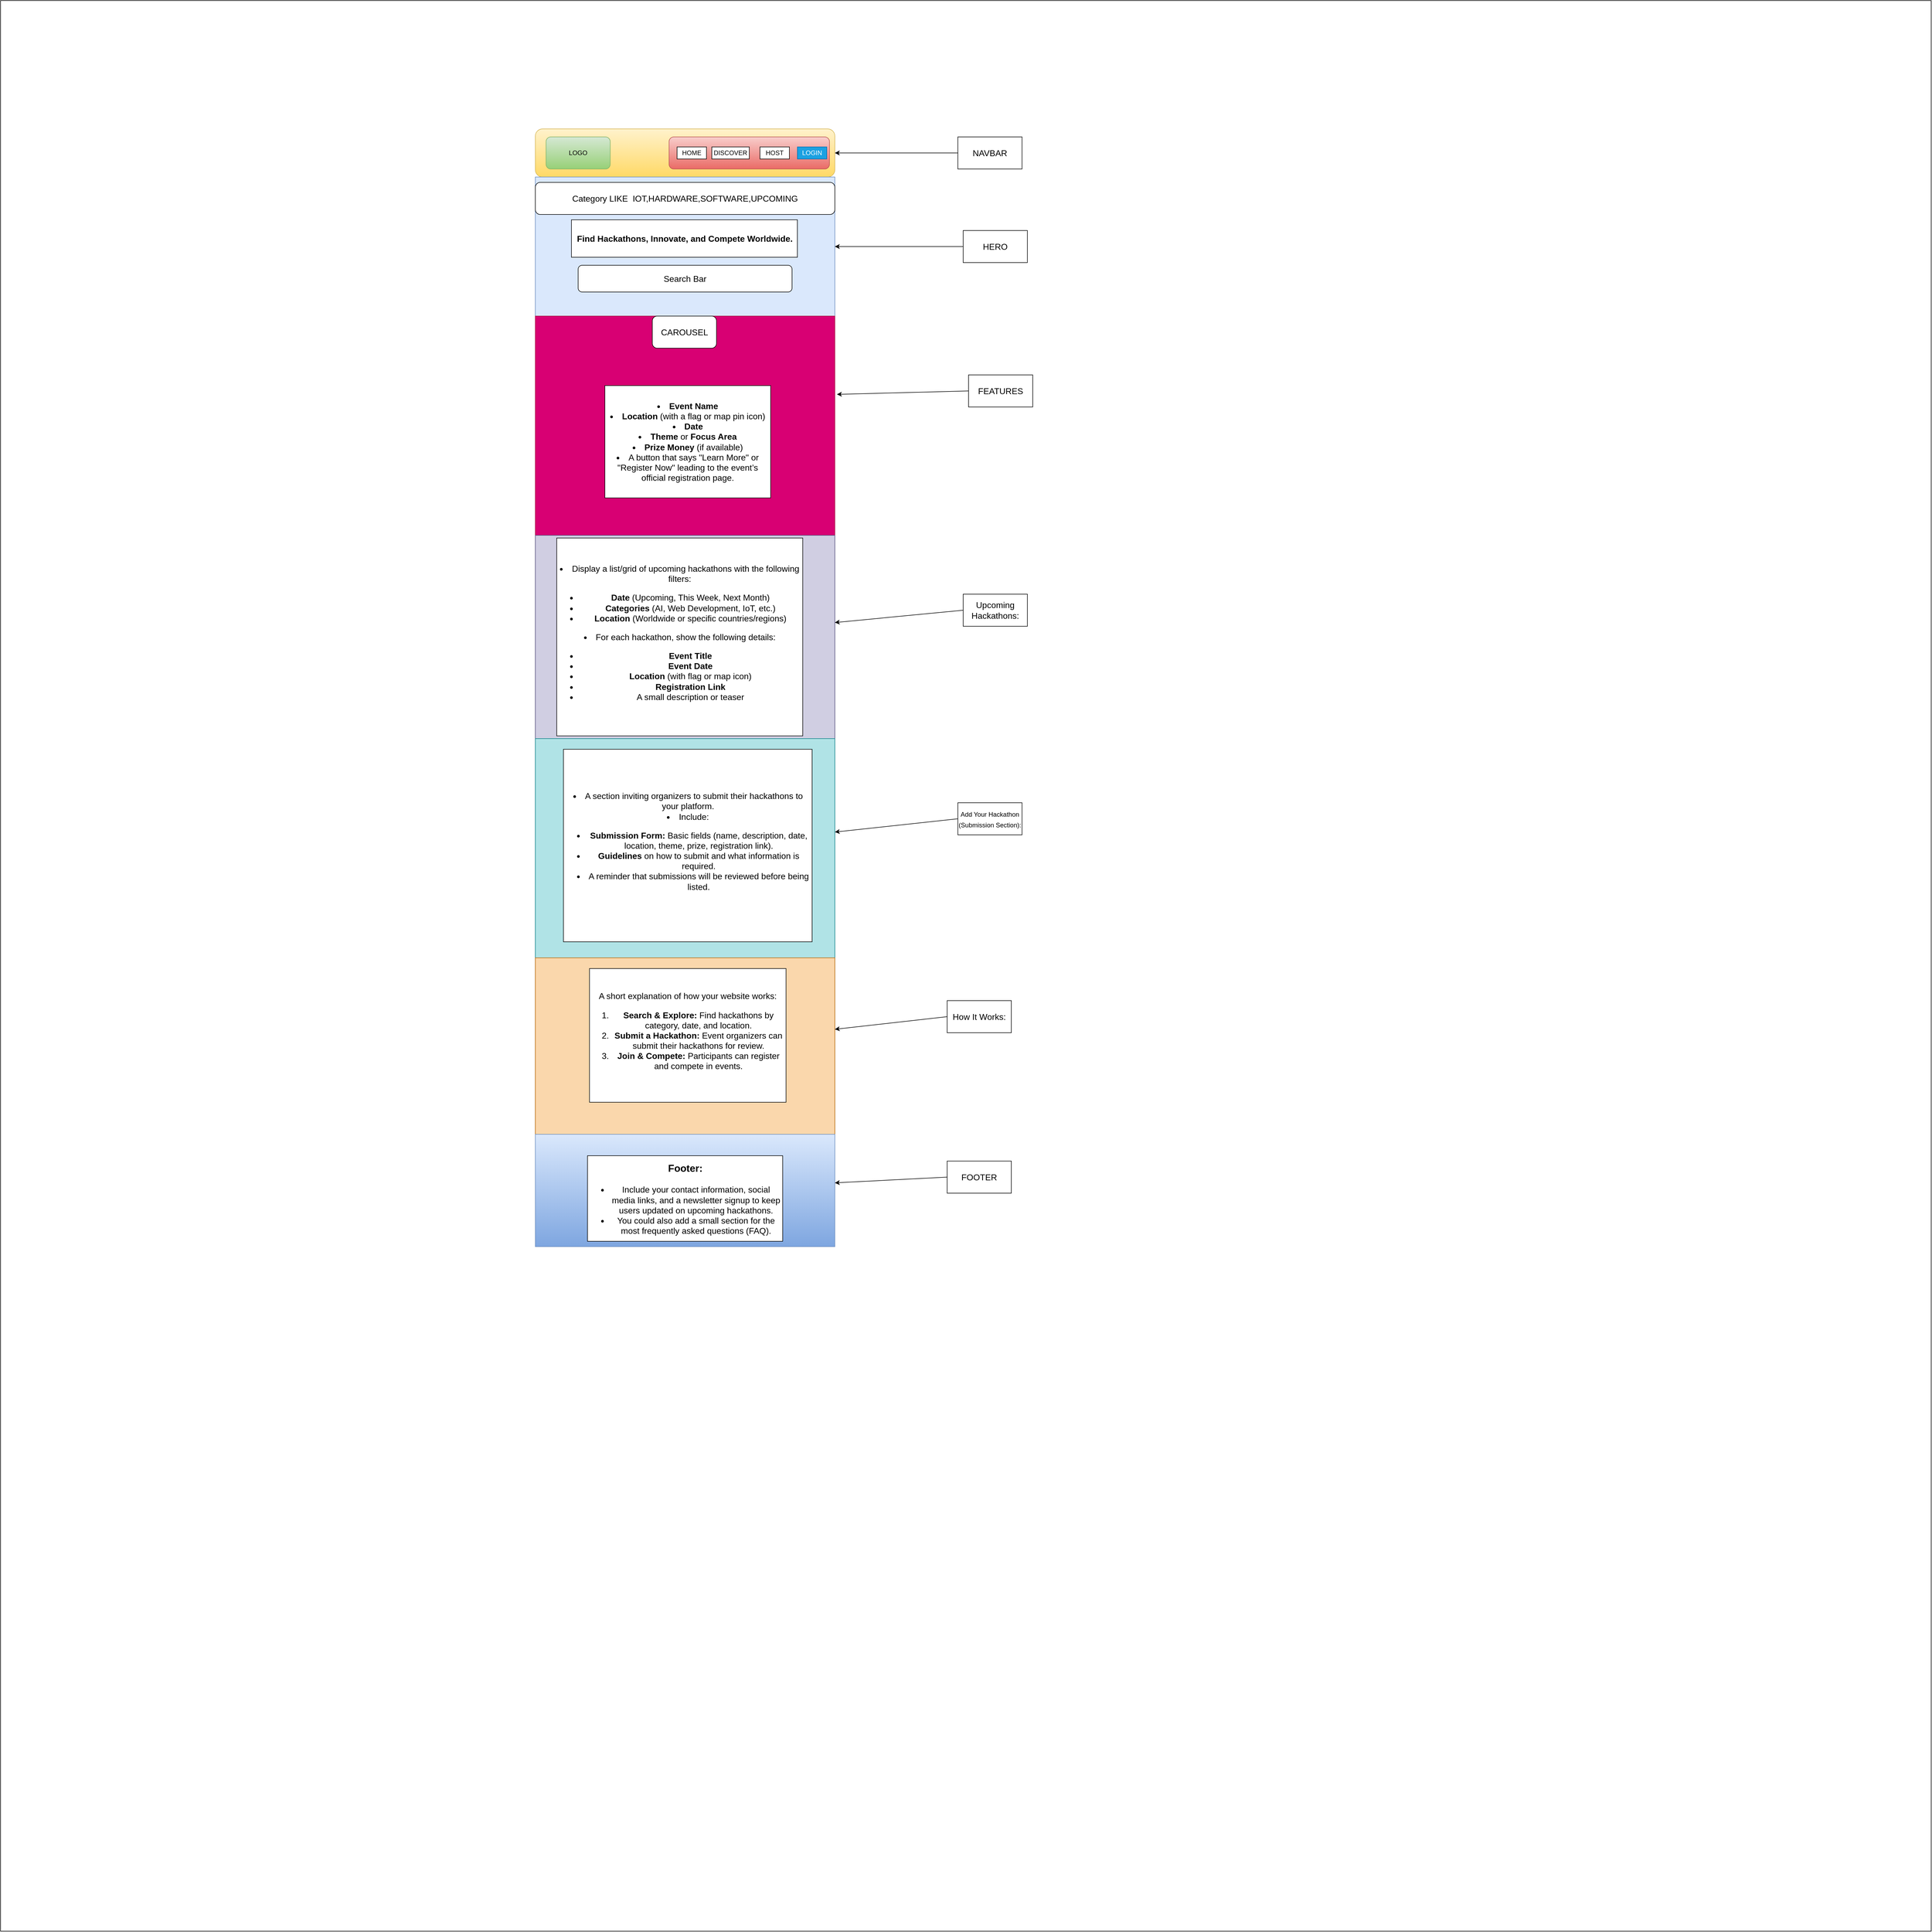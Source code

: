 <mxfile>
    <diagram id="sh1_ymXDXdQLtxb71uG6" name="Page-1">
        <mxGraphModel dx="1959" dy="3015" grid="1" gridSize="10" guides="1" tooltips="1" connect="1" arrows="1" fold="1" page="1" pageScale="1" pageWidth="850" pageHeight="1100" math="0" shadow="0">
            <root>
                <mxCell id="0"/>
                <mxCell id="1" parent="0"/>
                <mxCell id="2" value="" style="whiteSpace=wrap;html=1;aspect=fixed;" parent="1" vertex="1">
                    <mxGeometry x="-380" y="-1780" width="3610" height="3610" as="geometry"/>
                </mxCell>
                <mxCell id="3" value="" style="rounded=1;whiteSpace=wrap;html=1;fillColor=#fff2cc;strokeColor=#d6b656;gradientColor=#ffd966;" parent="1" vertex="1">
                    <mxGeometry x="620" y="-1540" width="560" height="90" as="geometry"/>
                </mxCell>
                <mxCell id="4" value="LOGO" style="rounded=1;whiteSpace=wrap;html=1;fillColor=#d5e8d4;gradientColor=#97d077;strokeColor=#82b366;" parent="1" vertex="1">
                    <mxGeometry x="640" y="-1525" width="120" height="60" as="geometry"/>
                </mxCell>
                <mxCell id="5" value="" style="rounded=1;whiteSpace=wrap;html=1;fillColor=#f8cecc;gradientColor=#ea6b66;strokeColor=#b85450;" parent="1" vertex="1">
                    <mxGeometry x="870" y="-1525" width="300" height="60" as="geometry"/>
                </mxCell>
                <mxCell id="6" value="HOME" style="rounded=0;whiteSpace=wrap;html=1;" parent="1" vertex="1">
                    <mxGeometry x="885" y="-1506.25" width="55" height="22.5" as="geometry"/>
                </mxCell>
                <mxCell id="8" value="DISCOVER" style="rounded=0;whiteSpace=wrap;html=1;" parent="1" vertex="1">
                    <mxGeometry x="950" y="-1506.25" width="70" height="22.5" as="geometry"/>
                </mxCell>
                <mxCell id="9" value="HOST" style="rounded=0;whiteSpace=wrap;html=1;" parent="1" vertex="1">
                    <mxGeometry x="1040" y="-1506.25" width="55" height="22.5" as="geometry"/>
                </mxCell>
                <mxCell id="10" value="LOGIN" style="rounded=0;whiteSpace=wrap;html=1;fillColor=#1ba1e2;fontColor=#ffffff;strokeColor=#006EAF;" parent="1" vertex="1">
                    <mxGeometry x="1110" y="-1506.25" width="55" height="22.5" as="geometry"/>
                </mxCell>
                <mxCell id="11" value="" style="rounded=0;whiteSpace=wrap;html=1;fillColor=#dae8fc;strokeColor=#6c8ebf;" parent="1" vertex="1">
                    <mxGeometry x="620" y="-1450" width="560" height="260" as="geometry"/>
                </mxCell>
                <mxCell id="12" value="&lt;font size=&quot;1&quot; style=&quot;&quot;&gt;&lt;b style=&quot;font-size: 16px;&quot;&gt;Find Hackathons, Innovate, and Compete Worldwide.&lt;/b&gt;&lt;/font&gt;" style="rounded=0;whiteSpace=wrap;html=1;" vertex="1" parent="1">
                    <mxGeometry x="687.5" y="-1370" width="422.5" height="70" as="geometry"/>
                </mxCell>
                <mxCell id="15" value="Search Bar" style="rounded=1;whiteSpace=wrap;html=1;fontSize=16;" vertex="1" parent="1">
                    <mxGeometry x="700" y="-1285" width="400" height="50" as="geometry"/>
                </mxCell>
                <mxCell id="18" value="" style="rounded=0;whiteSpace=wrap;html=1;fontSize=16;fillColor=#1ba1e2;fontColor=#ffffff;strokeColor=#006EAF;" vertex="1" parent="1">
                    <mxGeometry x="620" y="-1190" width="560" height="410" as="geometry"/>
                </mxCell>
                <mxCell id="26" style="edgeStyle=none;html=1;exitX=0;exitY=0.5;exitDx=0;exitDy=0;entryX=1;entryY=0.5;entryDx=0;entryDy=0;fontSize=16;" edge="1" parent="1" source="25" target="3">
                    <mxGeometry relative="1" as="geometry"/>
                </mxCell>
                <mxCell id="25" value="NAVBAR" style="rounded=0;whiteSpace=wrap;html=1;fontSize=16;" vertex="1" parent="1">
                    <mxGeometry x="1410" y="-1525" width="120" height="60" as="geometry"/>
                </mxCell>
                <mxCell id="28" style="edgeStyle=none;html=1;exitX=0;exitY=0.5;exitDx=0;exitDy=0;fontSize=16;" edge="1" parent="1" source="27" target="11">
                    <mxGeometry relative="1" as="geometry"/>
                </mxCell>
                <mxCell id="27" value="HERO" style="rounded=0;whiteSpace=wrap;html=1;fontSize=16;" vertex="1" parent="1">
                    <mxGeometry x="1420" y="-1350" width="120" height="60" as="geometry"/>
                </mxCell>
                <mxCell id="30" style="edgeStyle=none;html=1;exitX=0;exitY=0.5;exitDx=0;exitDy=0;entryX=1.007;entryY=0.357;entryDx=0;entryDy=0;entryPerimeter=0;fontSize=16;" edge="1" parent="1" source="29" target="18">
                    <mxGeometry relative="1" as="geometry"/>
                </mxCell>
                <mxCell id="29" value="FEATURES" style="rounded=0;whiteSpace=wrap;html=1;fontSize=16;" vertex="1" parent="1">
                    <mxGeometry x="1430" y="-1080" width="120" height="60" as="geometry"/>
                </mxCell>
                <mxCell id="34" value="&lt;li data-end=&quot;1080&quot; data-start=&quot;1064&quot;&gt;&lt;br&gt;&lt;/li&gt;" style="rounded=0;whiteSpace=wrap;html=1;fontSize=16;fillColor=#d80073;fontColor=#ffffff;strokeColor=#A50040;" vertex="1" parent="1">
                    <mxGeometry x="620" y="-1190" width="560" height="410" as="geometry"/>
                </mxCell>
                <mxCell id="35" value="CAROUSEL" style="rounded=1;whiteSpace=wrap;html=1;fontSize=16;" vertex="1" parent="1">
                    <mxGeometry x="838.75" y="-1190" width="120" height="60" as="geometry"/>
                </mxCell>
                <mxCell id="36" value="&lt;li data-end=&quot;1080&quot; data-start=&quot;1064&quot;&gt;&lt;strong data-end=&quot;1080&quot; data-start=&quot;1066&quot;&gt;Event Name&lt;/strong&gt;&lt;/li&gt;&lt;li data-end=&quot;1130&quot; data-start=&quot;1086&quot;&gt;&lt;strong data-end=&quot;1100&quot; data-start=&quot;1088&quot;&gt;Location&lt;/strong&gt; (with a flag or map pin icon)&lt;/li&gt;&lt;li data-end=&quot;1146&quot; data-start=&quot;1136&quot;&gt;&lt;strong data-end=&quot;1146&quot; data-start=&quot;1138&quot;&gt;Date&lt;/strong&gt;&lt;/li&gt;&lt;li data-end=&quot;1181&quot; data-start=&quot;1152&quot;&gt;&lt;strong data-end=&quot;1163&quot; data-start=&quot;1154&quot;&gt;Theme&lt;/strong&gt; or &lt;strong data-end=&quot;1181&quot; data-start=&quot;1167&quot;&gt;Focus Area&lt;/strong&gt;&lt;/li&gt;&lt;li data-end=&quot;1219&quot; data-start=&quot;1187&quot;&gt;&lt;strong data-end=&quot;1204&quot; data-start=&quot;1189&quot;&gt;Prize Money&lt;/strong&gt; (if available)&lt;/li&gt;&lt;li data-end=&quot;1327&quot; data-start=&quot;1225&quot;&gt;A button that says &quot;Learn More&quot; or &quot;Register Now&quot; leading to the event’s official registration page.&lt;/li&gt;" style="rounded=0;whiteSpace=wrap;html=1;fontSize=16;" vertex="1" parent="1">
                    <mxGeometry x="750" y="-1060" width="310" height="210" as="geometry"/>
                </mxCell>
                <mxCell id="39" value="" style="rounded=0;whiteSpace=wrap;html=1;fontSize=16;" vertex="1" parent="1">
                    <mxGeometry x="970" y="-720" width="120" height="60" as="geometry"/>
                </mxCell>
                <mxCell id="40" value="" style="rounded=0;whiteSpace=wrap;html=1;fontSize=16;fillColor=#d0cee2;strokeColor=#56517e;" vertex="1" parent="1">
                    <mxGeometry x="620" y="-780" width="560" height="380" as="geometry"/>
                </mxCell>
                <mxCell id="43" style="edgeStyle=none;html=1;exitX=0;exitY=0.5;exitDx=0;exitDy=0;fontSize=16;" edge="1" parent="1" source="41" target="40">
                    <mxGeometry relative="1" as="geometry"/>
                </mxCell>
                <mxCell id="41" value="Upcoming Hackathons:" style="rounded=0;whiteSpace=wrap;html=1;fontSize=16;" vertex="1" parent="1">
                    <mxGeometry x="1420" y="-670" width="120" height="60" as="geometry"/>
                </mxCell>
                <mxCell id="44" value="Category LIKE&amp;nbsp; IOT,HARDWARE,SOFTWARE,UPCOMING" style="rounded=1;whiteSpace=wrap;html=1;fontSize=16;" vertex="1" parent="1">
                    <mxGeometry x="620" y="-1440" width="560" height="60" as="geometry"/>
                </mxCell>
                <mxCell id="46" value="&lt;li data-end=&quot;1603&quot; data-start=&quot;1364&quot;&gt;Display a list/grid of upcoming hackathons with the following filters:&lt;ul data-end=&quot;1603&quot; data-start=&quot;1442&quot;&gt;&lt;li data-end=&quot;1486&quot; data-start=&quot;1442&quot;&gt;&lt;strong data-end=&quot;1452&quot; data-start=&quot;1444&quot;&gt;Date&lt;/strong&gt; (Upcoming, This Week, Next Month)&lt;/li&gt;&lt;li data-end=&quot;1541&quot; data-start=&quot;1492&quot;&gt;&lt;strong data-end=&quot;1508&quot; data-start=&quot;1494&quot;&gt;Categories&lt;/strong&gt; (AI, Web Development, IoT, etc.)&lt;/li&gt;&lt;li data-end=&quot;1603&quot; data-start=&quot;1547&quot;&gt;&lt;strong data-end=&quot;1561&quot; data-start=&quot;1549&quot;&gt;Location&lt;/strong&gt; (Worldwide or specific countries/regions)&lt;/li&gt;&lt;/ul&gt;&lt;/li&gt;&lt;li data-end=&quot;1811&quot; data-start=&quot;1607&quot;&gt;For each hackathon, show the following details:&lt;ul data-end=&quot;1811&quot; data-start=&quot;1662&quot;&gt;&lt;li data-end=&quot;1679&quot; data-start=&quot;1662&quot;&gt;&lt;strong data-end=&quot;1679&quot; data-start=&quot;1664&quot;&gt;Event Title&lt;/strong&gt;&lt;/li&gt;&lt;li data-end=&quot;1701&quot; data-start=&quot;1685&quot;&gt;&lt;strong data-end=&quot;1701&quot; data-start=&quot;1687&quot;&gt;Event Date&lt;/strong&gt;&lt;/li&gt;&lt;li data-end=&quot;1745&quot; data-start=&quot;1707&quot;&gt;&lt;strong data-end=&quot;1721&quot; data-start=&quot;1709&quot;&gt;Location&lt;/strong&gt; (with flag or map icon)&lt;/li&gt;&lt;li data-end=&quot;1774&quot; data-start=&quot;1751&quot;&gt;&lt;strong data-end=&quot;1774&quot; data-start=&quot;1753&quot;&gt;Registration Link&lt;/strong&gt;&lt;/li&gt;&lt;li data-end=&quot;1811&quot; data-start=&quot;1780&quot;&gt;A small description or teaser&lt;/li&gt;&lt;/ul&gt;&lt;/li&gt;" style="rounded=0;whiteSpace=wrap;html=1;fontSize=16;" vertex="1" parent="1">
                    <mxGeometry x="660" y="-775" width="460" height="370" as="geometry"/>
                </mxCell>
                <mxCell id="47" value="" style="rounded=0;whiteSpace=wrap;html=1;fontSize=16;fillColor=#b0e3e6;strokeColor=#0e8088;" vertex="1" parent="1">
                    <mxGeometry x="620" y="-400" width="560" height="410" as="geometry"/>
                </mxCell>
                <mxCell id="50" style="edgeStyle=none;html=1;exitX=0;exitY=0.5;exitDx=0;exitDy=0;fontSize=16;" edge="1" parent="1" source="49" target="47">
                    <mxGeometry relative="1" as="geometry"/>
                </mxCell>
                <mxCell id="49" value="&lt;span style=&quot;font-size: 12px;&quot;&gt;Add Your Hackathon (Submission Section):&lt;/span&gt;" style="rounded=0;whiteSpace=wrap;html=1;fontSize=16;" vertex="1" parent="1">
                    <mxGeometry x="1410" y="-280" width="120" height="60" as="geometry"/>
                </mxCell>
                <mxCell id="51" value="&lt;li data-end=&quot;1944&quot; data-start=&quot;1868&quot;&gt;A section inviting organizers to submit their hackathons to your platform.&lt;/li&gt;&lt;li data-end=&quot;2215&quot; data-start=&quot;1948&quot;&gt;Include:&lt;ul data-end=&quot;2215&quot; data-start=&quot;1964&quot;&gt;&lt;li data-end=&quot;2069&quot; data-start=&quot;1964&quot;&gt;&lt;strong data-end=&quot;1986&quot; data-start=&quot;1966&quot;&gt;Submission Form:&lt;/strong&gt; Basic fields (name, description, date, location, theme, prize, registration link).&lt;/li&gt;&lt;li data-end=&quot;2142&quot; data-start=&quot;2075&quot;&gt;&lt;strong data-end=&quot;2091&quot; data-start=&quot;2077&quot;&gt;Guidelines&lt;/strong&gt; on how to submit and what information is required.&lt;/li&gt;&lt;li data-end=&quot;2215&quot; data-start=&quot;2148&quot;&gt;A reminder that submissions will be reviewed before being listed.&lt;/li&gt;&lt;/ul&gt;&lt;/li&gt;" style="rounded=0;whiteSpace=wrap;html=1;fontSize=16;" vertex="1" parent="1">
                    <mxGeometry x="672.5" y="-380" width="465" height="360" as="geometry"/>
                </mxCell>
                <mxCell id="52" value="" style="rounded=0;whiteSpace=wrap;html=1;fontSize=16;fillColor=#fad7ac;strokeColor=#b46504;" vertex="1" parent="1">
                    <mxGeometry x="620" y="10" width="560" height="330" as="geometry"/>
                </mxCell>
                <mxCell id="54" style="edgeStyle=none;html=1;exitX=0;exitY=0.5;exitDx=0;exitDy=0;fontSize=16;" edge="1" parent="1" source="53" target="52">
                    <mxGeometry relative="1" as="geometry"/>
                </mxCell>
                <mxCell id="53" value="How It Works:" style="rounded=0;whiteSpace=wrap;html=1;fontSize=16;" vertex="1" parent="1">
                    <mxGeometry x="1390" y="90" width="120" height="60" as="geometry"/>
                </mxCell>
                <mxCell id="55" value="A short explanation of how your website works:&lt;ol data-end=&quot;2727&quot; data-start=&quot;2488&quot;&gt;&lt;li data-end=&quot;2561&quot; data-start=&quot;2488&quot;&gt;&lt;strong data-end=&quot;2512&quot; data-start=&quot;2491&quot;&gt;Search &amp;amp; Explore:&lt;/strong&gt; Find hackathons by category, date, and location.&lt;/li&gt;&lt;li data-end=&quot;2650&quot; data-start=&quot;2567&quot;&gt;&lt;strong data-end=&quot;2593&quot; data-start=&quot;2570&quot;&gt;Submit a Hackathon:&lt;/strong&gt; Event organizers can submit their hackathons for review.&lt;/li&gt;&lt;li data-end=&quot;2727&quot; data-start=&quot;2656&quot;&gt;&lt;strong data-end=&quot;2678&quot; data-start=&quot;2659&quot;&gt;Join &amp;amp; Compete:&lt;/strong&gt; Participants can register and compete in events.&lt;/li&gt;&lt;/ol&gt;" style="rounded=0;whiteSpace=wrap;html=1;fontSize=16;" vertex="1" parent="1">
                    <mxGeometry x="721.25" y="30" width="367.5" height="250" as="geometry"/>
                </mxCell>
                <mxCell id="56" value="" style="rounded=0;whiteSpace=wrap;html=1;fontSize=16;fillColor=#dae8fc;gradientColor=#7ea6e0;strokeColor=#6c8ebf;" vertex="1" parent="1">
                    <mxGeometry x="620" y="340" width="560" height="210" as="geometry"/>
                </mxCell>
                <mxCell id="57" value="&lt;h3 data-end=&quot;2943&quot; data-start=&quot;2925&quot;&gt;&lt;strong data-end=&quot;2943&quot; data-start=&quot;2932&quot;&gt;Footer:&lt;/strong&gt;&lt;/h3&gt;&lt;ul data-end=&quot;3159&quot; data-start=&quot;2947&quot;&gt;&lt;li data-end=&quot;3072&quot; data-start=&quot;2947&quot;&gt;Include your contact information, social media links, and a newsletter signup to keep users updated on upcoming hackathons.&lt;/li&gt;&lt;li data-end=&quot;3159&quot; data-start=&quot;3076&quot;&gt;You could also add a small section for the most frequently asked questions (FAQ).&lt;/li&gt;&lt;/ul&gt;" style="rounded=0;whiteSpace=wrap;html=1;fontSize=16;" vertex="1" parent="1">
                    <mxGeometry x="717.5" y="380" width="365" height="160" as="geometry"/>
                </mxCell>
                <mxCell id="59" style="edgeStyle=none;html=1;exitX=0;exitY=0.5;exitDx=0;exitDy=0;fontSize=16;" edge="1" parent="1" source="58" target="56">
                    <mxGeometry relative="1" as="geometry"/>
                </mxCell>
                <mxCell id="58" value="FOOTER" style="rounded=0;whiteSpace=wrap;html=1;fontSize=16;" vertex="1" parent="1">
                    <mxGeometry x="1390" y="390" width="120" height="60" as="geometry"/>
                </mxCell>
            </root>
        </mxGraphModel>
    </diagram>
</mxfile>